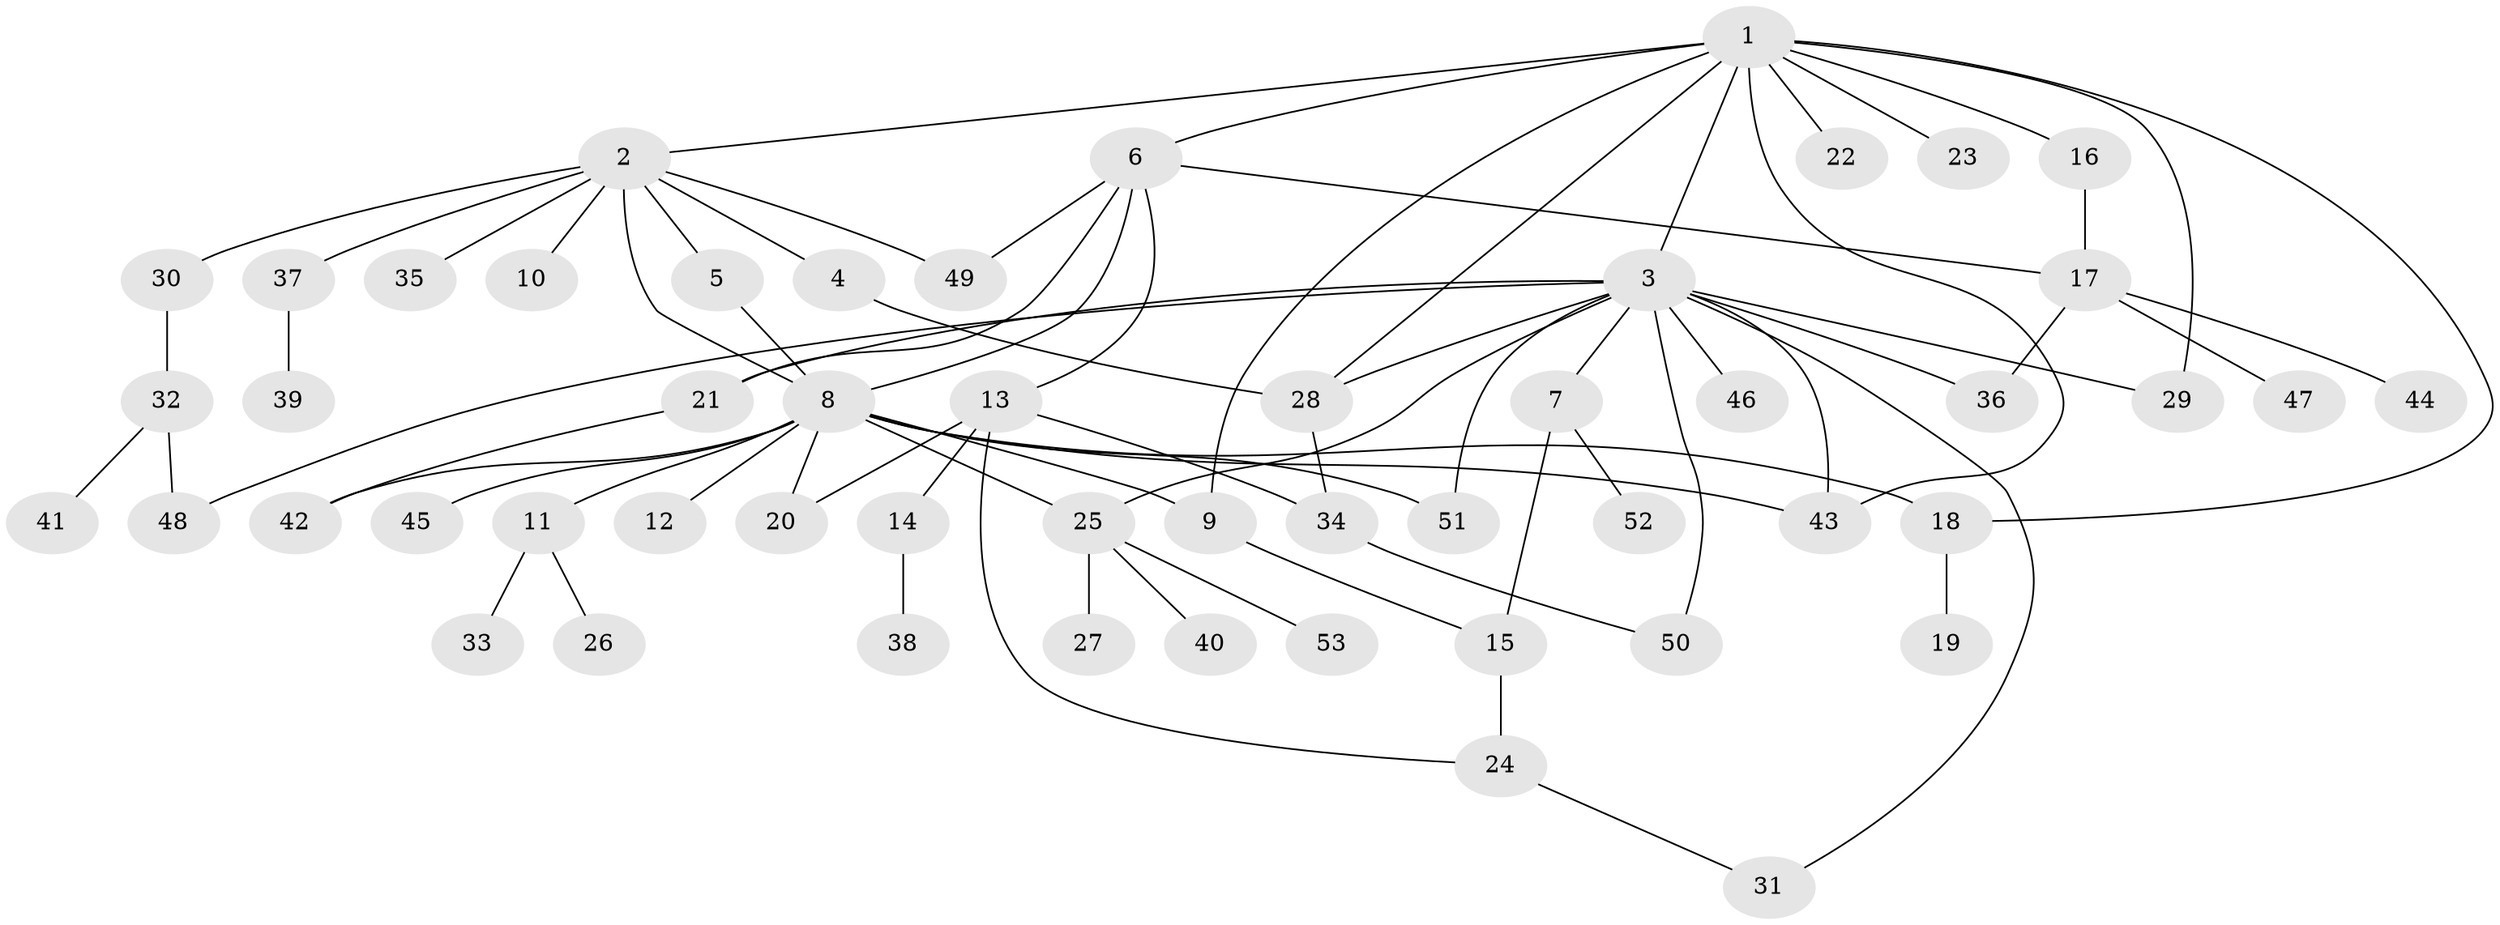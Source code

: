 // original degree distribution, {13: 0.013333333333333334, 10: 0.013333333333333334, 17: 0.013333333333333334, 3: 0.09333333333333334, 2: 0.24, 7: 0.013333333333333334, 4: 0.09333333333333334, 14: 0.013333333333333334, 1: 0.4533333333333333, 5: 0.05333333333333334}
// Generated by graph-tools (version 1.1) at 2025/50/03/04/25 22:50:14]
// undirected, 53 vertices, 75 edges
graph export_dot {
  node [color=gray90,style=filled];
  1;
  2;
  3;
  4;
  5;
  6;
  7;
  8;
  9;
  10;
  11;
  12;
  13;
  14;
  15;
  16;
  17;
  18;
  19;
  20;
  21;
  22;
  23;
  24;
  25;
  26;
  27;
  28;
  29;
  30;
  31;
  32;
  33;
  34;
  35;
  36;
  37;
  38;
  39;
  40;
  41;
  42;
  43;
  44;
  45;
  46;
  47;
  48;
  49;
  50;
  51;
  52;
  53;
  1 -- 2 [weight=1.0];
  1 -- 3 [weight=1.0];
  1 -- 6 [weight=1.0];
  1 -- 9 [weight=1.0];
  1 -- 16 [weight=1.0];
  1 -- 18 [weight=1.0];
  1 -- 22 [weight=1.0];
  1 -- 23 [weight=1.0];
  1 -- 28 [weight=1.0];
  1 -- 29 [weight=1.0];
  1 -- 43 [weight=1.0];
  2 -- 4 [weight=1.0];
  2 -- 5 [weight=1.0];
  2 -- 8 [weight=1.0];
  2 -- 10 [weight=1.0];
  2 -- 30 [weight=1.0];
  2 -- 35 [weight=1.0];
  2 -- 37 [weight=1.0];
  2 -- 49 [weight=1.0];
  3 -- 7 [weight=1.0];
  3 -- 21 [weight=1.0];
  3 -- 25 [weight=1.0];
  3 -- 28 [weight=1.0];
  3 -- 29 [weight=1.0];
  3 -- 31 [weight=1.0];
  3 -- 36 [weight=1.0];
  3 -- 43 [weight=1.0];
  3 -- 46 [weight=1.0];
  3 -- 48 [weight=1.0];
  3 -- 50 [weight=1.0];
  3 -- 51 [weight=1.0];
  4 -- 28 [weight=1.0];
  5 -- 8 [weight=1.0];
  6 -- 8 [weight=1.0];
  6 -- 13 [weight=1.0];
  6 -- 17 [weight=1.0];
  6 -- 21 [weight=1.0];
  6 -- 49 [weight=1.0];
  7 -- 15 [weight=1.0];
  7 -- 52 [weight=1.0];
  8 -- 9 [weight=1.0];
  8 -- 11 [weight=1.0];
  8 -- 12 [weight=1.0];
  8 -- 18 [weight=1.0];
  8 -- 20 [weight=1.0];
  8 -- 25 [weight=1.0];
  8 -- 42 [weight=1.0];
  8 -- 43 [weight=1.0];
  8 -- 45 [weight=1.0];
  8 -- 51 [weight=1.0];
  9 -- 15 [weight=1.0];
  11 -- 26 [weight=1.0];
  11 -- 33 [weight=1.0];
  13 -- 14 [weight=1.0];
  13 -- 20 [weight=1.0];
  13 -- 24 [weight=1.0];
  13 -- 34 [weight=1.0];
  14 -- 38 [weight=1.0];
  15 -- 24 [weight=1.0];
  16 -- 17 [weight=1.0];
  17 -- 36 [weight=1.0];
  17 -- 44 [weight=1.0];
  17 -- 47 [weight=1.0];
  18 -- 19 [weight=1.0];
  21 -- 42 [weight=1.0];
  24 -- 31 [weight=1.0];
  25 -- 27 [weight=1.0];
  25 -- 40 [weight=1.0];
  25 -- 53 [weight=1.0];
  28 -- 34 [weight=1.0];
  30 -- 32 [weight=1.0];
  32 -- 41 [weight=1.0];
  32 -- 48 [weight=1.0];
  34 -- 50 [weight=1.0];
  37 -- 39 [weight=1.0];
}
